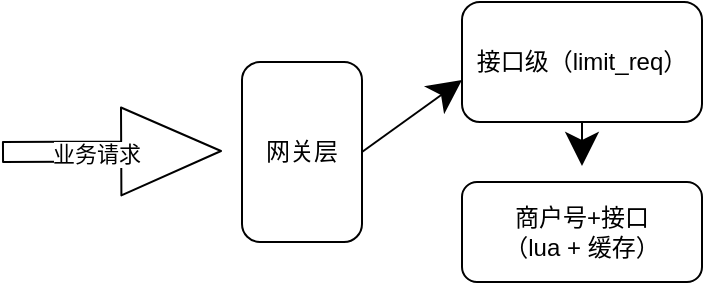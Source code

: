 <mxfile version="15.3.4" type="github">
  <diagram id="1yf_RkeojxkNVYISUwOE" name="Page-1">
    <mxGraphModel dx="1246" dy="842" grid="1" gridSize="10" guides="1" tooltips="1" connect="1" arrows="1" fold="1" page="1" pageScale="1" pageWidth="827" pageHeight="1169" math="0" shadow="0">
      <root>
        <mxCell id="0" />
        <mxCell id="1" parent="0" />
        <mxCell id="6FKXDvbQbLNeEYdqOj8C-1" value="网关层" style="rounded=1;whiteSpace=wrap;html=1;hachureGap=4;pointerEvents=0;" vertex="1" parent="1">
          <mxGeometry x="340" y="200" width="60" height="90" as="geometry" />
        </mxCell>
        <mxCell id="6FKXDvbQbLNeEYdqOj8C-2" value="接口级（limit_req）" style="rounded=1;whiteSpace=wrap;html=1;hachureGap=4;pointerEvents=0;" vertex="1" parent="1">
          <mxGeometry x="450" y="170" width="120" height="60" as="geometry" />
        </mxCell>
        <mxCell id="6FKXDvbQbLNeEYdqOj8C-3" value="商户号+接口&lt;br&gt;（lua + 缓存）" style="rounded=1;whiteSpace=wrap;html=1;hachureGap=4;pointerEvents=0;" vertex="1" parent="1">
          <mxGeometry x="450" y="260" width="120" height="50" as="geometry" />
        </mxCell>
        <mxCell id="6FKXDvbQbLNeEYdqOj8C-4" value="" style="shape=flexArrow;endArrow=classic;html=1;startSize=14;endSize=16.3;sourcePerimeterSpacing=8;targetPerimeterSpacing=8;endWidth=33;" edge="1" parent="1">
          <mxGeometry width="50" height="50" relative="1" as="geometry">
            <mxPoint x="220" y="245" as="sourcePoint" />
            <mxPoint x="330" y="244.5" as="targetPoint" />
          </mxGeometry>
        </mxCell>
        <mxCell id="6FKXDvbQbLNeEYdqOj8C-5" value="业务请求" style="edgeLabel;html=1;align=center;verticalAlign=middle;resizable=0;points=[];" vertex="1" connectable="0" parent="6FKXDvbQbLNeEYdqOj8C-4">
          <mxGeometry x="-0.156" y="-4" relative="1" as="geometry">
            <mxPoint y="-3" as="offset" />
          </mxGeometry>
        </mxCell>
        <mxCell id="6FKXDvbQbLNeEYdqOj8C-6" value="" style="endArrow=classic;html=1;startSize=14;endSize=14;sourcePerimeterSpacing=8;targetPerimeterSpacing=8;entryX=0;entryY=0.65;entryDx=0;entryDy=0;entryPerimeter=0;exitX=1;exitY=0.5;exitDx=0;exitDy=0;" edge="1" parent="1" source="6FKXDvbQbLNeEYdqOj8C-1" target="6FKXDvbQbLNeEYdqOj8C-2">
          <mxGeometry width="50" height="50" relative="1" as="geometry">
            <mxPoint x="320" y="460" as="sourcePoint" />
            <mxPoint x="370" y="410" as="targetPoint" />
          </mxGeometry>
        </mxCell>
        <mxCell id="6FKXDvbQbLNeEYdqOj8C-7" value="" style="endArrow=classic;html=1;startSize=14;endSize=14;sourcePerimeterSpacing=8;targetPerimeterSpacing=8;exitX=0.5;exitY=1;exitDx=0;exitDy=0;" edge="1" parent="1" source="6FKXDvbQbLNeEYdqOj8C-2" target="6FKXDvbQbLNeEYdqOj8C-3">
          <mxGeometry width="50" height="50" relative="1" as="geometry">
            <mxPoint x="180" y="490" as="sourcePoint" />
            <mxPoint x="230" y="440" as="targetPoint" />
          </mxGeometry>
        </mxCell>
      </root>
    </mxGraphModel>
  </diagram>
</mxfile>
